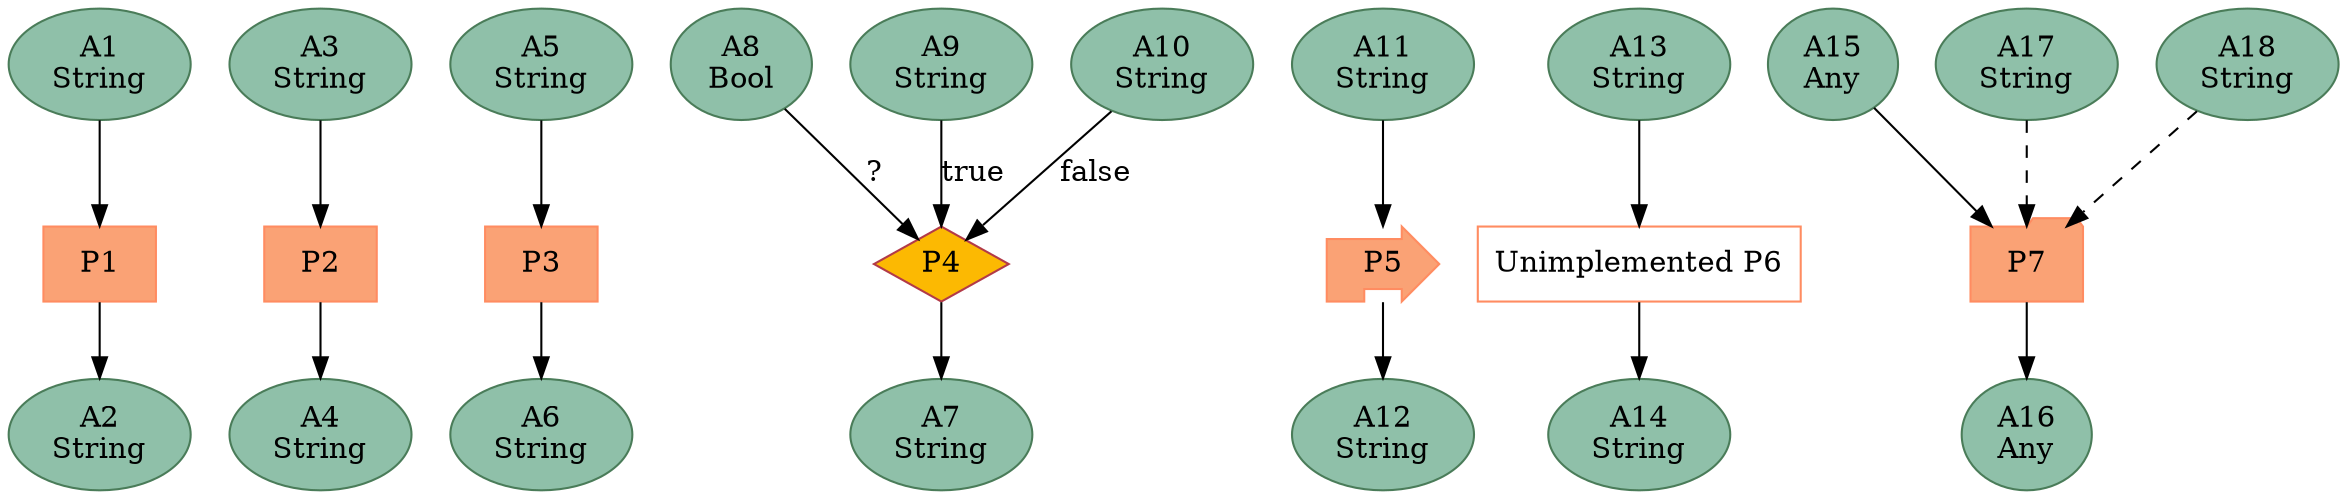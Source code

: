digraph { layout=dot; compound=true;
provider_1 [shape="rectangle",label="P1",style="filled",color="#ff8c61",fillcolor="#faa275"]
artifact_2 [label="A2\nString",shape="ellipse",style="filled",color="#4a7c59",fillcolor="#8fc0a9"]
artifact_3 [label="A1\nString",shape="ellipse",style="filled",color="#4a7c59",fillcolor="#8fc0a9"]
provider_4 [shape="rectangle",label="P2",style="filled",color="#ff8c61",fillcolor="#faa275"]
artifact_5 [label="A4\nString",shape="ellipse",style="filled",color="#4a7c59",fillcolor="#8fc0a9"]
artifact_6 [label="A3\nString",shape="ellipse",style="filled",color="#4a7c59",fillcolor="#8fc0a9"]
provider_7 [shape="rectangle",label="P3",style="filled",color="#ff8c61",fillcolor="#faa275"]
artifact_8 [label="A6\nString",shape="ellipse",style="filled",color="#4a7c59",fillcolor="#8fc0a9"]
artifact_9 [label="A5\nString",shape="ellipse",style="filled",color="#4a7c59",fillcolor="#8fc0a9"]
conditional_10 [shape="diamond",label="P4",style="filled",color="#b23a48",fillcolor="#fcb902"]
artifact_11 [label="A8\nBool",shape="ellipse",style="filled",color="#4a7c59",fillcolor="#8fc0a9"]
artifact_12 [label="A9\nString",shape="ellipse",style="filled",color="#4a7c59",fillcolor="#8fc0a9"]
artifact_13 [label="A10\nString",shape="ellipse",style="filled",color="#4a7c59",fillcolor="#8fc0a9"]
artifact_14 [label="A7\nString",shape="ellipse",style="filled",color="#4a7c59",fillcolor="#8fc0a9"]
promote_15 [shape="rpromoter",label="P5",style="filled",color="#ff8c61",fillcolor="#faa275"]
artifact_16 [label="A12\nString",shape="ellipse",style="filled",color="#4a7c59",fillcolor="#8fc0a9"]
artifact_17 [label="A11\nString",shape="ellipse",style="filled",color="#4a7c59",fillcolor="#8fc0a9"]
unimplemented_18 [shape="rectangle",label="Unimplemented P6",color="#ff8c61"]
artifact_19 [label="A14\nString",shape="ellipse",style="filled",color="#4a7c59",fillcolor="#8fc0a9"]
artifact_20 [label="A13\nString",shape="ellipse",style="filled",color="#4a7c59",fillcolor="#8fc0a9"]
switch_provider_21 [shape="folder",label="P7",style="filled",color="#ff8c61",fillcolor="#faa275"]
artifact_22 [label="A16\nAny",shape="ellipse",style="filled",color="#4a7c59",fillcolor="#8fc0a9"]
artifact_23 [label="A15\nAny",shape="ellipse",style="filled",color="#4a7c59",fillcolor="#8fc0a9"]
artifact_24 [label="A17\nString",shape="ellipse",style="filled",color="#4a7c59",fillcolor="#8fc0a9"]
artifact_25 [label="A18\nString",shape="ellipse",style="filled",color="#4a7c59",fillcolor="#8fc0a9"]

provider_1 -> artifact_2
artifact_3 -> provider_1
provider_4 -> artifact_5
artifact_6 -> provider_4
provider_7 -> artifact_8
artifact_9 -> provider_7
artifact_11 -> conditional_10 [label="?"]
artifact_12 -> conditional_10 [label="true"]
artifact_13 -> conditional_10 [label="false"]
conditional_10 -> artifact_14
promote_15 -> artifact_16
artifact_17 -> promote_15
unimplemented_18 -> artifact_19
artifact_20 -> unimplemented_18
switch_provider_21 -> artifact_22
artifact_23 -> switch_provider_21
artifact_24 -> switch_provider_21 [style="dashed"]
artifact_25 -> switch_provider_21 [style="dashed"]
}
